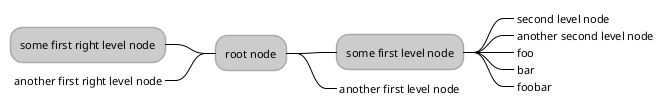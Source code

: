 ' Do not edit
' Theme Gallery
' autogenerated by script
'
@startmindmap
!theme reddress-lightgreen
+ root node
++ some first level node
+++_ second level node
+++_ another second level node
+++_ foo
+++_ bar
+++_ foobar
++_ another first level node
-- some first right level node
--_ another first right level node
@endmindmap
